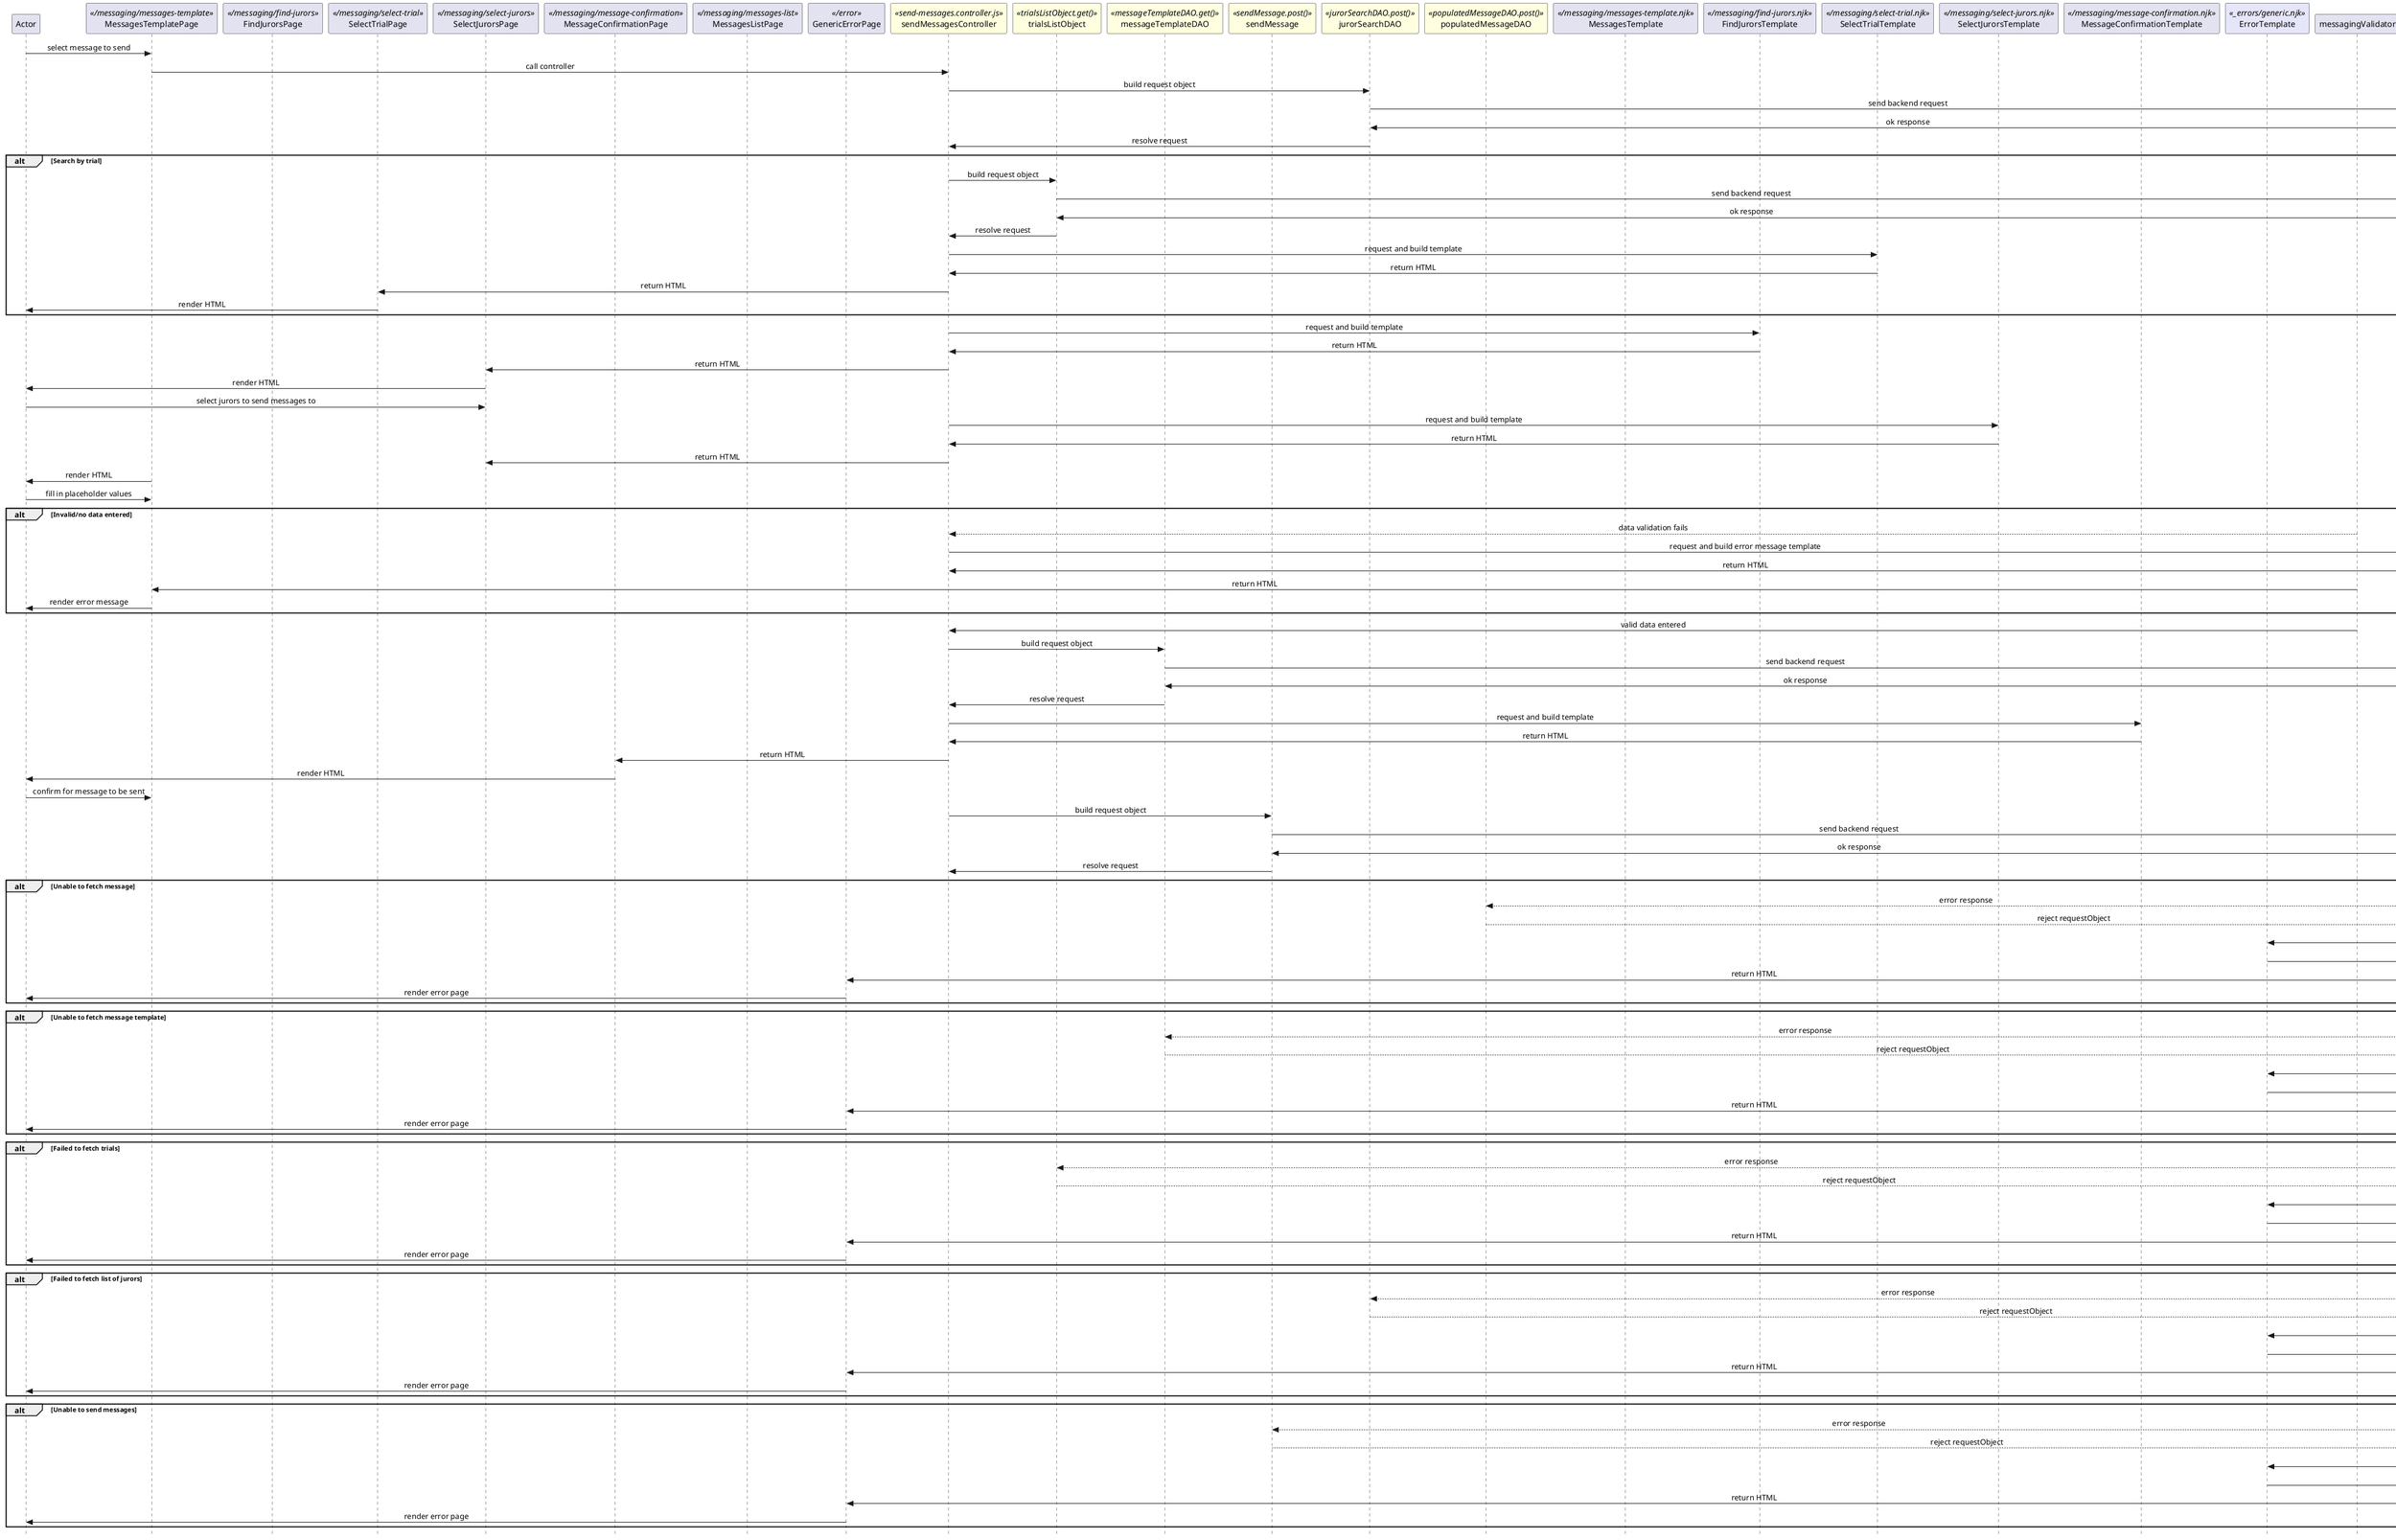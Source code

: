 @startuml send-messages

skinparam Style strictuml 
skinparam SequenceMessageAlignment center

participant Actor

''' LOCAL ROUTING
participant MessagesTemplatePage <</messaging/messages-template>>
participant FindJurorsPage <</messaging/find-jurors>>
participant SelectTrialPage <</messaging/select-trial>>
participant SelectJurorsPage <</messaging/select-jurors>>
participant MessageConfirmationPage <</messaging/message-confirmation>>
participant MessagesListPage <</messaging/messages-list>>
participant GenericErrorPage <</error>>

''' CONTROLLER AND REQUEST OBJECTS
participant sendMessagesController <<send-messages.controller.js>> #lightyellow
participant trialsListObject <<trialsListObject.get()>> #lightyellow
participant messageTemplateDAO <<messageTemplateDAO.get()>> #lightyellow
participant sendMessage <<sendMessage.post()>> #lightyellow
participant jurorSearchDAO <<jurorSearchDAO.post()>> #lightyellow
participant populatedMessageDAO <<populatedMessageDAO.post()>> #lightyellow

''' TEMPLATES
participant MessagesTemplate <</messaging/messages-template.njk>>
participant FindJurorsTemplate <</messaging/find-jurors.njk>>
participant SelectTrialTemplate <</messaging/select-trial.njk>>
participant SelectJurorsTemplate <</messaging/select-jurors.njk>>
participant MessageConfirmationTemplate <</messaging/message-confirmation.njk>>
participant ErrorTemplate <<_errors/generic.njk>> #lavender

''' FILTERS AND VALIDATORS
participant messagingValidator


''' BACKEND CONTROLLER
participant BackendController

Actor -> MessagesTemplatePage : select message to send
MessagesTemplatePage -> sendMessagesController : call controller

sendMessagesController -> jurorSearchDAO : build request object
jurorSearchDAO -> BackendController : send backend request
jurorSearchDAO <- BackendController : ok response
sendMessagesController <- jurorSearchDAO : resolve request

alt Search by trial
sendMessagesController -> trialsListObject : build request object
trialsListObject -> BackendController : send backend request
trialsListObject <- BackendController : ok response
sendMessagesController <- trialsListObject : resolve request

sendMessagesController -> SelectTrialTemplate : request and build template
sendMessagesController <- SelectTrialTemplate : return HTML
SelectTrialPage <- sendMessagesController : return HTML
Actor <- SelectTrialPage : render HTML
end

sendMessagesController -> FindJurorsTemplate : request and build template
sendMessagesController <- FindJurorsTemplate : return HTML
SelectJurorsPage <- sendMessagesController : return HTML
Actor <- SelectJurorsPage : render HTML

Actor -> SelectJurorsPage : select jurors to send messages to

sendMessagesController -> SelectJurorsTemplate : request and build template
sendMessagesController <- SelectJurorsTemplate : return HTML
SelectJurorsPage <- sendMessagesController : return HTML
Actor <- MessagesTemplatePage : render HTML

Actor -> MessagesTemplatePage : fill in placeholder values
alt Invalid/no data entered
  sendMessagesController <-- messagingValidator : data validation fails
  sendMessagesController -> ApproveRejectTemplate : request and build error message template
  sendMessagesController <- ApproveRejectTemplate : return HTML
  MessagesTemplatePage <- messagingValidator : return HTML
  Actor <- MessagesTemplatePage : render error message
end

sendMessagesController <- messagingValidator : valid data entered

sendMessagesController -> messageTemplateDAO : build request object
messageTemplateDAO -> BackendController : send backend request
messageTemplateDAO <- BackendController : ok response
sendMessagesController <- messageTemplateDAO : resolve request


sendMessagesController -> MessageConfirmationTemplate : request and build template
sendMessagesController <- MessageConfirmationTemplate : return HTML
MessageConfirmationPage <- sendMessagesController : return HTML
Actor <- MessageConfirmationPage : render HTML

Actor -> MessagesTemplatePage : confirm for message to be sent
sendMessagesController -> sendMessage : build request object
sendMessage -> BackendController : send backend request
sendMessage <- BackendController : ok response
sendMessagesController <- sendMessage : resolve request

alt Unable to fetch message
    populatedMessageDAO <-- BackendController : error response
    exportContactDetailsController <-- populatedMessageDAO : reject requestObject
    exportContactDetailsController -> ErrorTemplate : request and build template
    exportContactDetailsController <- ErrorTemplate : return HTML
    GenericErrorPage <- exportContactDetailsController : return HTML
    Actor <- GenericErrorPage : render error page
end

alt Unable to fetch message template
    messageTemplateDAO <-- BackendController : error response
    exportContactDetailsController <-- messageTemplateDAO : reject requestObject
    exportContactDetailsController -> ErrorTemplate : request and build template
    exportContactDetailsController <- ErrorTemplate : return HTML
    GenericErrorPage <- exportContactDetailsController : return HTML
    Actor <- GenericErrorPage : render error page
end

alt Failed to fetch trials
    trialsListObject <-- BackendController : error response
    exportContactDetailsController <-- trialsListObject : reject requestObject
    exportContactDetailsController -> ErrorTemplate : request and build template
    exportContactDetailsController <- ErrorTemplate : return HTML
    GenericErrorPage <- exportContactDetailsController : return HTML
    Actor <- GenericErrorPage : render error page
end

alt Failed to fetch list of jurors
    jurorSearchDAO <-- BackendController : error response
    exportContactDetailsController <-- jurorSearchDAO : reject requestObject
    exportContactDetailsController -> ErrorTemplate : request and build template
    exportContactDetailsController <- ErrorTemplate : return HTML
    GenericErrorPage <- exportContactDetailsController : return HTML
    Actor <- GenericErrorPage : render error page
end

alt Unable to send messages
    sendMessage <-- BackendController : error response
    exportContactDetailsController <-- sendMessage : reject requestObject
    exportContactDetailsController -> ErrorTemplate : request and build template
    exportContactDetailsController <- ErrorTemplate : return HTML
    GenericErrorPage <- exportContactDetailsController : return HTML
    Actor <- GenericErrorPage : render error page
end
